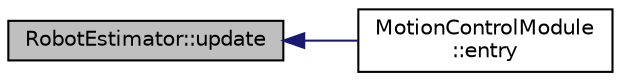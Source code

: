 digraph "RobotEstimator::update"
{
  edge [fontname="Helvetica",fontsize="10",labelfontname="Helvetica",labelfontsize="10"];
  node [fontname="Helvetica",fontsize="10",shape=record];
  rankdir="LR";
  Node11 [label="RobotEstimator::update",height=0.2,width=0.4,color="black", fillcolor="grey75", style="filled", fontcolor="black"];
  Node11 -> Node12 [dir="back",color="midnightblue",fontsize="10",style="solid",fontname="Helvetica"];
  Node12 [label="MotionControlModule\l::entry",height=0.2,width=0.4,color="black", fillcolor="white", style="filled",URL="$class_motion_control_module.html#ae9ce65e3c14d0effbac1c1a3b93fb5b1",tooltip="Called by the RTOS at the desired update rate. "];
}
